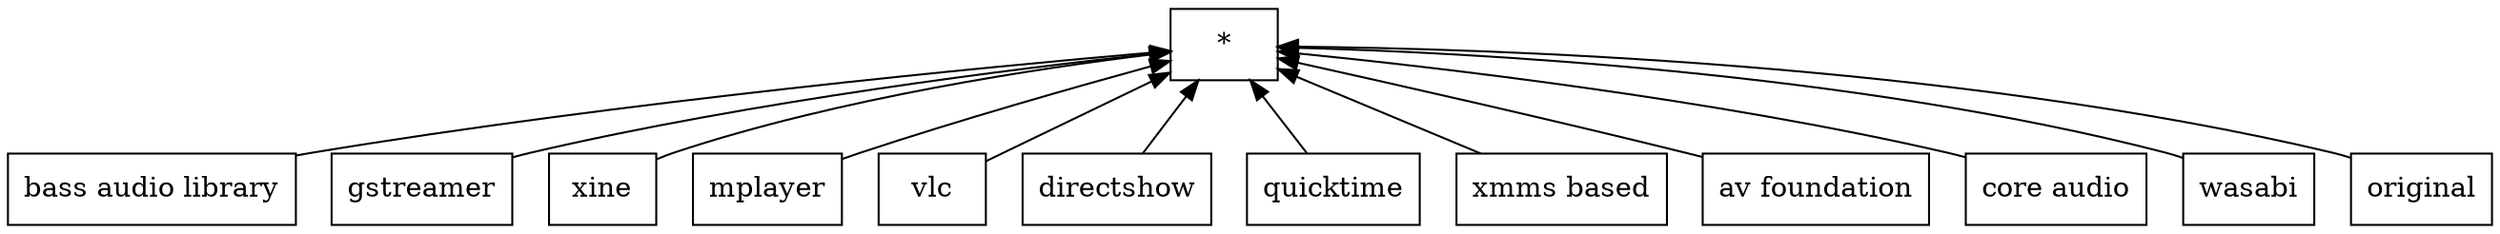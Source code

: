 digraph G { 
 rankdir=BT;
 subgraph ba { 
1 [shape=record,label="{bass audio library}"];
2 [shape=record,label="{gstreamer}"];
3 [shape=record,label="{xine}"];
4 [shape=record,label="{mplayer}"];
5 [shape=record,label="{vlc}"];
6 [shape=record,label="{directshow}"];
7 [shape=record,label="{quicktime}"];
8 [shape=record,label="{*}"];
9 [shape=record,label="{xmms based}"];
10 [shape=record,label="{av foundation}"];
11 [shape=record,label="{core audio}"];
12 [shape=record,label="{wasabi}"];
13 [shape=record,label="{original}"];
1 -> 8
2 -> 8
3 -> 8
4 -> 8
5 -> 8
6 -> 8
7 -> 8
9 -> 8
10 -> 8
11 -> 8
12 -> 8
13 -> 8
}}